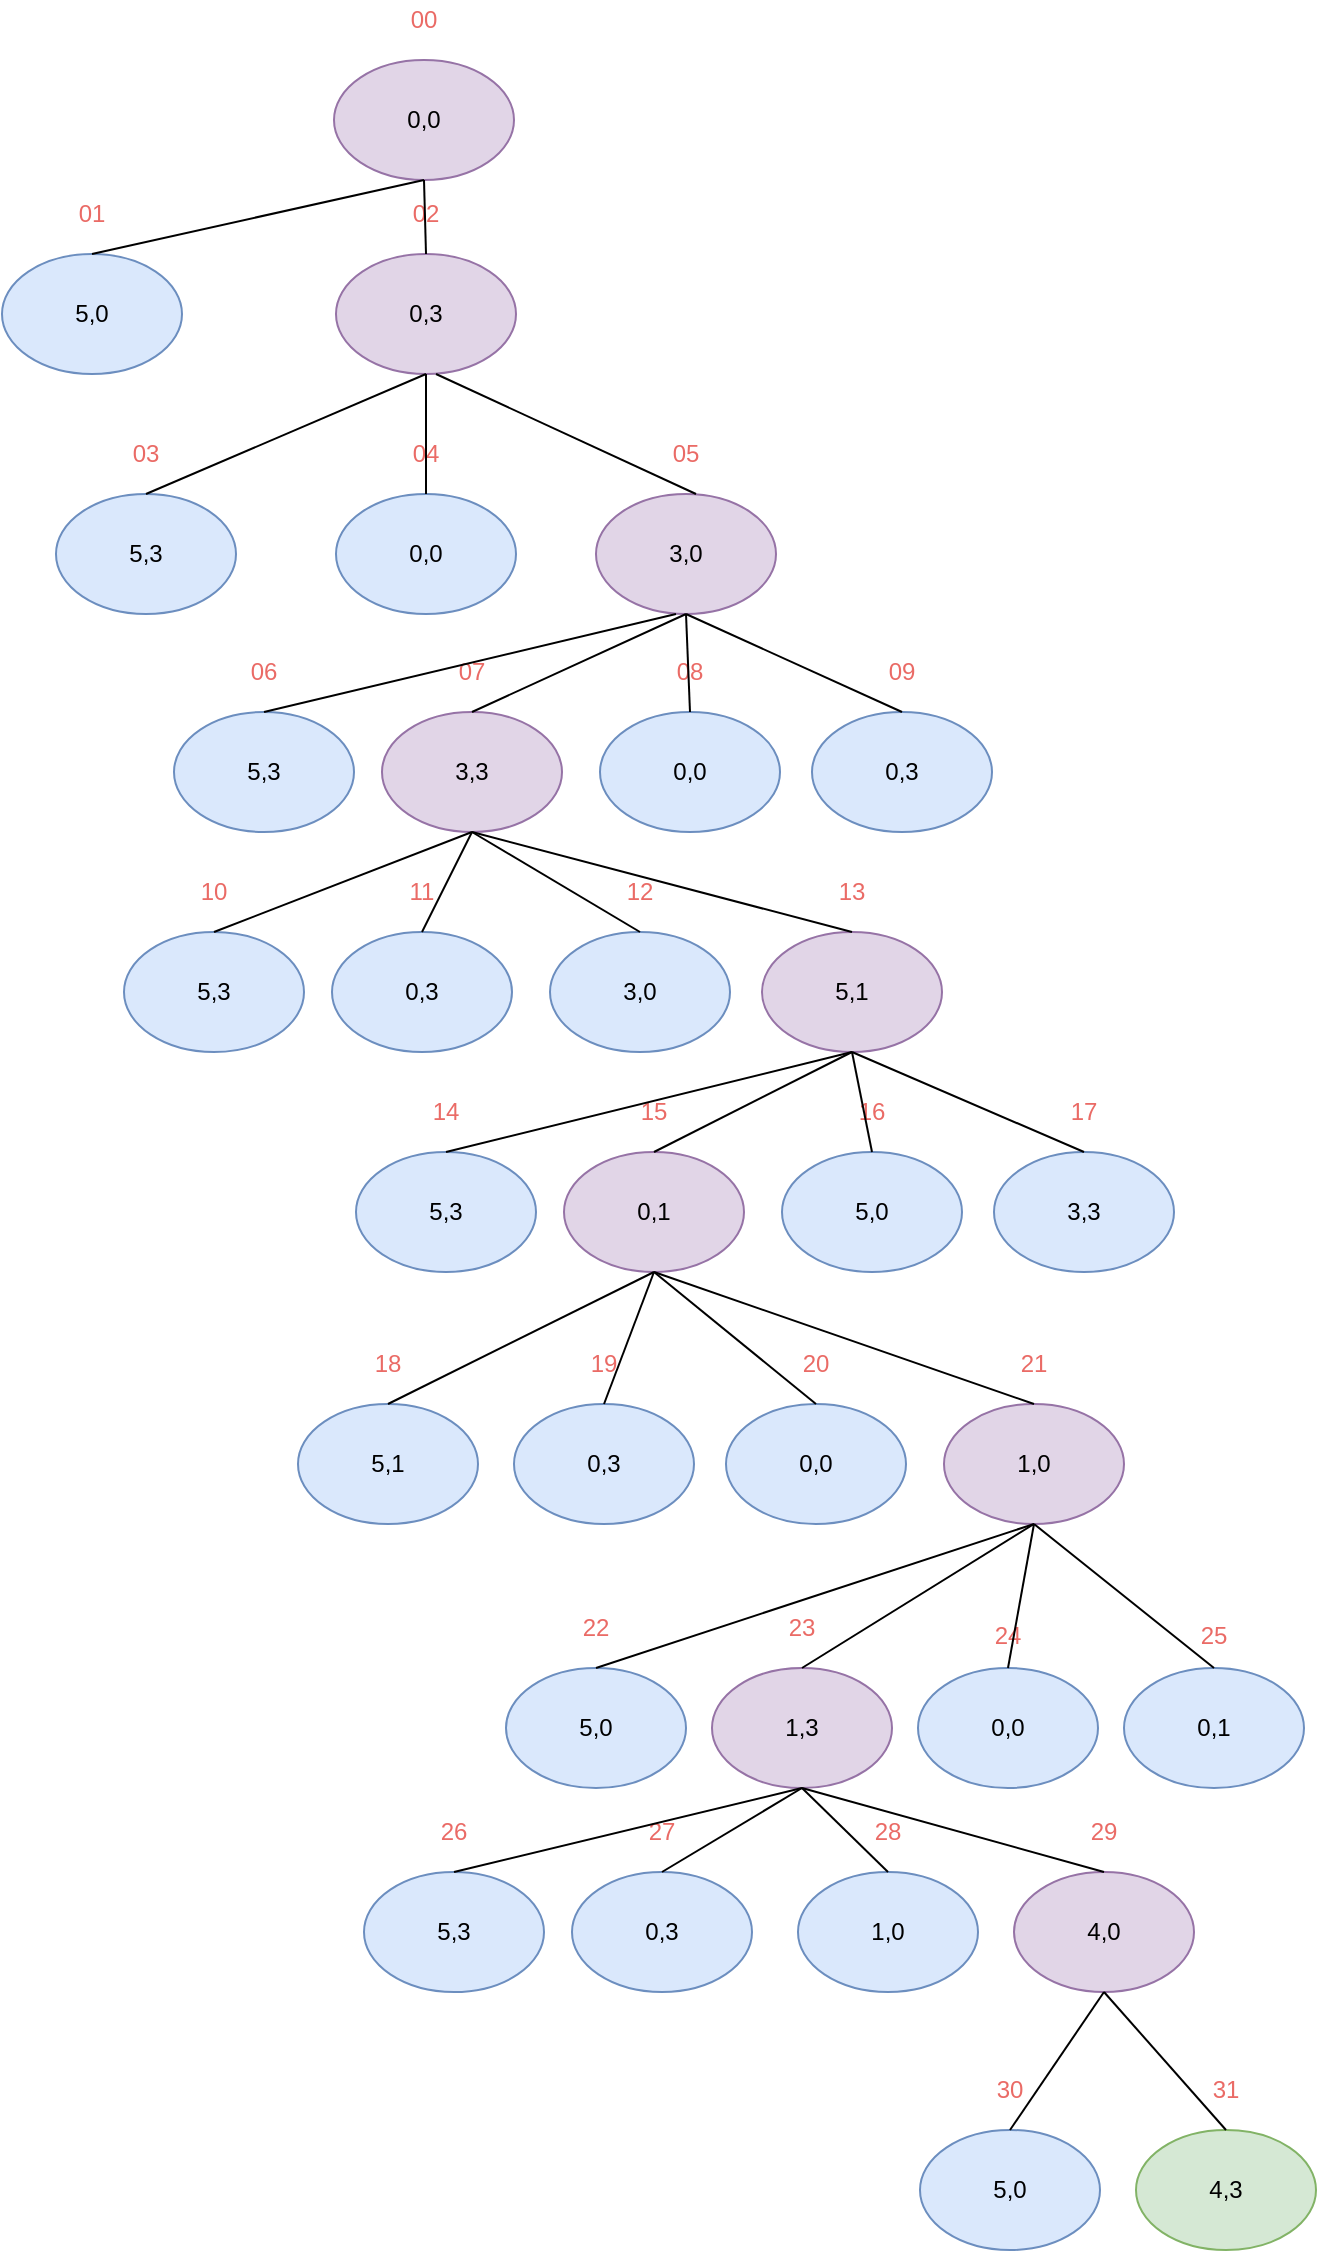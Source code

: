 <mxfile version="14.4.3" type="device"><diagram id="T0YIbvhM6FILSOLvd47s" name="Página-1"><mxGraphModel dx="1723" dy="1181" grid="0" gridSize="10" guides="1" tooltips="1" connect="1" arrows="1" fold="1" page="1" pageScale="1" pageWidth="827" pageHeight="1169" math="0" shadow="0"><root><mxCell id="0"/><mxCell id="1" parent="0"/><mxCell id="ihrjqLvqzVPTkEHk2HlW-1" value="" style="ellipse;whiteSpace=wrap;html=1;fillColor=#e1d5e7;strokeColor=#9673a6;" parent="1" vertex="1"><mxGeometry x="185" y="45" width="90" height="60" as="geometry"/></mxCell><mxCell id="ihrjqLvqzVPTkEHk2HlW-2" value="0,0" style="text;html=1;strokeColor=none;fillColor=none;align=center;verticalAlign=middle;whiteSpace=wrap;rounded=0;" parent="1" vertex="1"><mxGeometry x="210" y="65" width="40" height="20" as="geometry"/></mxCell><mxCell id="ihrjqLvqzVPTkEHk2HlW-5" value="" style="ellipse;whiteSpace=wrap;html=1;fillColor=#e1d5e7;strokeColor=#9673a6;" parent="1" vertex="1"><mxGeometry x="186" y="142" width="90" height="60" as="geometry"/></mxCell><mxCell id="ihrjqLvqzVPTkEHk2HlW-6" value="0,3" style="text;html=1;strokeColor=none;fillColor=none;align=center;verticalAlign=middle;whiteSpace=wrap;rounded=0;" parent="1" vertex="1"><mxGeometry x="211" y="162" width="40" height="20" as="geometry"/></mxCell><mxCell id="ihrjqLvqzVPTkEHk2HlW-8" value="02" style="text;html=1;strokeColor=none;fillColor=none;align=center;verticalAlign=middle;whiteSpace=wrap;rounded=0;fontColor=#EA6B66;" parent="1" vertex="1"><mxGeometry x="211" y="112" width="40" height="20" as="geometry"/></mxCell><mxCell id="ihrjqLvqzVPTkEHk2HlW-9" value="00" style="text;html=1;strokeColor=none;fillColor=none;align=center;verticalAlign=middle;whiteSpace=wrap;rounded=0;fontColor=#EA6B66;" parent="1" vertex="1"><mxGeometry x="210" y="15" width="40" height="20" as="geometry"/></mxCell><mxCell id="ihrjqLvqzVPTkEHk2HlW-12" value="" style="ellipse;whiteSpace=wrap;html=1;fillColor=#dae8fc;strokeColor=#6c8ebf;" parent="1" vertex="1"><mxGeometry x="46" y="262" width="90" height="60" as="geometry"/></mxCell><mxCell id="ihrjqLvqzVPTkEHk2HlW-13" value="5,3" style="text;html=1;strokeColor=none;fillColor=none;align=center;verticalAlign=middle;whiteSpace=wrap;rounded=0;" parent="1" vertex="1"><mxGeometry x="71" y="282" width="40" height="20" as="geometry"/></mxCell><mxCell id="ihrjqLvqzVPTkEHk2HlW-14" value="03" style="text;html=1;strokeColor=none;fillColor=none;align=center;verticalAlign=middle;whiteSpace=wrap;rounded=0;fontColor=#EA6B66;" parent="1" vertex="1"><mxGeometry x="71" y="232" width="40" height="20" as="geometry"/></mxCell><mxCell id="ihrjqLvqzVPTkEHk2HlW-15" value="" style="ellipse;whiteSpace=wrap;html=1;fillColor=#dae8fc;strokeColor=#6c8ebf;" parent="1" vertex="1"><mxGeometry x="186" y="262" width="90" height="60" as="geometry"/></mxCell><mxCell id="ihrjqLvqzVPTkEHk2HlW-16" value="0,0" style="text;html=1;strokeColor=none;fillColor=none;align=center;verticalAlign=middle;whiteSpace=wrap;rounded=0;" parent="1" vertex="1"><mxGeometry x="211" y="282" width="40" height="20" as="geometry"/></mxCell><mxCell id="ihrjqLvqzVPTkEHk2HlW-17" value="04" style="text;html=1;strokeColor=none;fillColor=none;align=center;verticalAlign=middle;whiteSpace=wrap;rounded=0;fontColor=#EA6B66;" parent="1" vertex="1"><mxGeometry x="211" y="232" width="40" height="20" as="geometry"/></mxCell><mxCell id="ihrjqLvqzVPTkEHk2HlW-18" value="" style="ellipse;whiteSpace=wrap;html=1;fillColor=#e1d5e7;strokeColor=#9673a6;" parent="1" vertex="1"><mxGeometry x="316" y="262" width="90" height="60" as="geometry"/></mxCell><mxCell id="ihrjqLvqzVPTkEHk2HlW-19" value="3,0" style="text;html=1;strokeColor=none;fillColor=none;align=center;verticalAlign=middle;whiteSpace=wrap;rounded=0;" parent="1" vertex="1"><mxGeometry x="341" y="282" width="40" height="20" as="geometry"/></mxCell><mxCell id="ihrjqLvqzVPTkEHk2HlW-20" value="05" style="text;html=1;strokeColor=none;fillColor=none;align=center;verticalAlign=middle;whiteSpace=wrap;rounded=0;fontColor=#EA6B66;" parent="1" vertex="1"><mxGeometry x="341" y="232" width="40" height="20" as="geometry"/></mxCell><mxCell id="ihrjqLvqzVPTkEHk2HlW-31" value="" style="endArrow=none;html=1;fontColor=#EA6B66;exitX=0.5;exitY=0;exitDx=0;exitDy=0;entryX=0.5;entryY=1;entryDx=0;entryDy=0;" parent="1" source="ihrjqLvqzVPTkEHk2HlW-5" edge="1" target="ihrjqLvqzVPTkEHk2HlW-1"><mxGeometry width="50" height="50" relative="1" as="geometry"><mxPoint x="-149" y="228" as="sourcePoint"/><mxPoint x="-99" y="178" as="targetPoint"/></mxGeometry></mxCell><mxCell id="ihrjqLvqzVPTkEHk2HlW-37" value="" style="endArrow=none;html=1;fontColor=#EA6B66;exitX=0.5;exitY=0;exitDx=0;exitDy=0;entryX=0.5;entryY=1;entryDx=0;entryDy=0;" parent="1" edge="1"><mxGeometry width="50" height="50" relative="1" as="geometry"><mxPoint x="366" y="262" as="sourcePoint"/><mxPoint x="236" y="202" as="targetPoint"/></mxGeometry></mxCell><mxCell id="ihrjqLvqzVPTkEHk2HlW-39" value="" style="endArrow=none;html=1;fontColor=#EA6B66;exitX=0.5;exitY=0;exitDx=0;exitDy=0;entryX=0.5;entryY=1;entryDx=0;entryDy=0;" parent="1" source="ihrjqLvqzVPTkEHk2HlW-15" target="ihrjqLvqzVPTkEHk2HlW-5" edge="1"><mxGeometry width="50" height="50" relative="1" as="geometry"><mxPoint x="376" y="272" as="sourcePoint"/><mxPoint x="246" y="212" as="targetPoint"/></mxGeometry></mxCell><mxCell id="ihrjqLvqzVPTkEHk2HlW-40" value="" style="endArrow=none;html=1;fontColor=#EA6B66;exitX=0.5;exitY=0;exitDx=0;exitDy=0;entryX=0.5;entryY=1;entryDx=0;entryDy=0;" parent="1" source="ihrjqLvqzVPTkEHk2HlW-12" target="ihrjqLvqzVPTkEHk2HlW-5" edge="1"><mxGeometry width="50" height="50" relative="1" as="geometry"><mxPoint x="241" y="272" as="sourcePoint"/><mxPoint x="241" y="212" as="targetPoint"/></mxGeometry></mxCell><mxCell id="ihrjqLvqzVPTkEHk2HlW-41" value="" style="ellipse;whiteSpace=wrap;html=1;fillColor=#e1d5e7;strokeColor=#9673a6;" parent="1" vertex="1"><mxGeometry x="209" y="371" width="90" height="60" as="geometry"/></mxCell><mxCell id="ihrjqLvqzVPTkEHk2HlW-42" value="3,3" style="text;html=1;strokeColor=none;fillColor=none;align=center;verticalAlign=middle;whiteSpace=wrap;rounded=0;" parent="1" vertex="1"><mxGeometry x="234" y="391" width="40" height="20" as="geometry"/></mxCell><mxCell id="ihrjqLvqzVPTkEHk2HlW-43" value="07" style="text;html=1;strokeColor=none;fillColor=none;align=center;verticalAlign=middle;whiteSpace=wrap;rounded=0;fontColor=#EA6B66;" parent="1" vertex="1"><mxGeometry x="234" y="341" width="40" height="20" as="geometry"/></mxCell><mxCell id="ihrjqLvqzVPTkEHk2HlW-44" value="" style="ellipse;whiteSpace=wrap;html=1;fillColor=#dae8fc;strokeColor=#6c8ebf;" parent="1" vertex="1"><mxGeometry x="318" y="371" width="90" height="60" as="geometry"/></mxCell><mxCell id="ihrjqLvqzVPTkEHk2HlW-45" value="0,0" style="text;html=1;strokeColor=none;fillColor=none;align=center;verticalAlign=middle;whiteSpace=wrap;rounded=0;" parent="1" vertex="1"><mxGeometry x="343" y="391" width="40" height="20" as="geometry"/></mxCell><mxCell id="ihrjqLvqzVPTkEHk2HlW-46" value="08" style="text;html=1;strokeColor=none;fillColor=none;align=center;verticalAlign=middle;whiteSpace=wrap;rounded=0;fontColor=#EA6B66;" parent="1" vertex="1"><mxGeometry x="343" y="341" width="40" height="20" as="geometry"/></mxCell><mxCell id="ihrjqLvqzVPTkEHk2HlW-47" value="" style="ellipse;whiteSpace=wrap;html=1;fillColor=#dae8fc;strokeColor=#6c8ebf;" parent="1" vertex="1"><mxGeometry x="424" y="371" width="90" height="60" as="geometry"/></mxCell><mxCell id="ihrjqLvqzVPTkEHk2HlW-48" value="0,3" style="text;html=1;strokeColor=none;fillColor=none;align=center;verticalAlign=middle;whiteSpace=wrap;rounded=0;" parent="1" vertex="1"><mxGeometry x="449" y="391" width="40" height="20" as="geometry"/></mxCell><mxCell id="ihrjqLvqzVPTkEHk2HlW-49" value="09" style="text;html=1;strokeColor=none;fillColor=none;align=center;verticalAlign=middle;whiteSpace=wrap;rounded=0;fontColor=#EA6B66;" parent="1" vertex="1"><mxGeometry x="449" y="341" width="40" height="20" as="geometry"/></mxCell><mxCell id="ihrjqLvqzVPTkEHk2HlW-50" value="" style="ellipse;whiteSpace=wrap;html=1;fillColor=#dae8fc;strokeColor=#6c8ebf;" parent="1" vertex="1"><mxGeometry x="105" y="371" width="90" height="60" as="geometry"/></mxCell><mxCell id="ihrjqLvqzVPTkEHk2HlW-51" value="5,3" style="text;html=1;strokeColor=none;fillColor=none;align=center;verticalAlign=middle;whiteSpace=wrap;rounded=0;" parent="1" vertex="1"><mxGeometry x="130" y="391" width="40" height="20" as="geometry"/></mxCell><mxCell id="ihrjqLvqzVPTkEHk2HlW-52" value="06" style="text;html=1;strokeColor=none;fillColor=none;align=center;verticalAlign=middle;whiteSpace=wrap;rounded=0;fontColor=#EA6B66;" parent="1" vertex="1"><mxGeometry x="130" y="341" width="40" height="20" as="geometry"/></mxCell><mxCell id="ihrjqLvqzVPTkEHk2HlW-79" value="" style="endArrow=none;html=1;fontColor=#EA6B66;entryX=0.5;entryY=1;entryDx=0;entryDy=0;exitX=0.5;exitY=0;exitDx=0;exitDy=0;" parent="1" source="ihrjqLvqzVPTkEHk2HlW-47" target="ihrjqLvqzVPTkEHk2HlW-18" edge="1"><mxGeometry width="50" height="50" relative="1" as="geometry"><mxPoint x="290" y="372" as="sourcePoint"/><mxPoint x="340" y="322" as="targetPoint"/></mxGeometry></mxCell><mxCell id="ihrjqLvqzVPTkEHk2HlW-80" value="" style="endArrow=none;html=1;fontColor=#EA6B66;entryX=0.5;entryY=1;entryDx=0;entryDy=0;exitX=0.5;exitY=0;exitDx=0;exitDy=0;" parent="1" source="ihrjqLvqzVPTkEHk2HlW-44" target="ihrjqLvqzVPTkEHk2HlW-18" edge="1"><mxGeometry width="50" height="50" relative="1" as="geometry"><mxPoint x="436" y="412" as="sourcePoint"/><mxPoint x="371" y="332" as="targetPoint"/></mxGeometry></mxCell><mxCell id="ihrjqLvqzVPTkEHk2HlW-81" value="" style="endArrow=none;html=1;fontColor=#EA6B66;entryX=0.5;entryY=1;entryDx=0;entryDy=0;exitX=0.5;exitY=0;exitDx=0;exitDy=0;" parent="1" source="ihrjqLvqzVPTkEHk2HlW-41" target="ihrjqLvqzVPTkEHk2HlW-18" edge="1"><mxGeometry width="50" height="50" relative="1" as="geometry"><mxPoint x="330" y="412" as="sourcePoint"/><mxPoint x="371" y="332" as="targetPoint"/></mxGeometry></mxCell><mxCell id="ihrjqLvqzVPTkEHk2HlW-83" value="" style="endArrow=none;html=1;fontColor=#EA6B66;exitX=0.5;exitY=0;exitDx=0;exitDy=0;" parent="1" source="ihrjqLvqzVPTkEHk2HlW-50" edge="1"><mxGeometry width="50" height="50" relative="1" as="geometry"><mxPoint x="221" y="412" as="sourcePoint"/><mxPoint x="356" y="322" as="targetPoint"/></mxGeometry></mxCell><mxCell id="ihrjqLvqzVPTkEHk2HlW-107" value="" style="ellipse;whiteSpace=wrap;html=1;fillColor=#dae8fc;strokeColor=#6c8ebf;" parent="1" vertex="1"><mxGeometry x="184" y="481" width="90" height="60" as="geometry"/></mxCell><mxCell id="ihrjqLvqzVPTkEHk2HlW-108" value="0,3" style="text;html=1;strokeColor=none;fillColor=none;align=center;verticalAlign=middle;whiteSpace=wrap;rounded=0;" parent="1" vertex="1"><mxGeometry x="209" y="501" width="40" height="20" as="geometry"/></mxCell><mxCell id="ihrjqLvqzVPTkEHk2HlW-109" value="11" style="text;html=1;strokeColor=none;fillColor=none;align=center;verticalAlign=middle;whiteSpace=wrap;rounded=0;fontColor=#EA6B66;" parent="1" vertex="1"><mxGeometry x="209" y="451" width="40" height="20" as="geometry"/></mxCell><mxCell id="ihrjqLvqzVPTkEHk2HlW-110" value="" style="ellipse;whiteSpace=wrap;html=1;fillColor=#dae8fc;strokeColor=#6c8ebf;" parent="1" vertex="1"><mxGeometry x="293" y="481" width="90" height="60" as="geometry"/></mxCell><mxCell id="ihrjqLvqzVPTkEHk2HlW-111" value="3,0" style="text;html=1;strokeColor=none;fillColor=none;align=center;verticalAlign=middle;whiteSpace=wrap;rounded=0;" parent="1" vertex="1"><mxGeometry x="318" y="501" width="40" height="20" as="geometry"/></mxCell><mxCell id="ihrjqLvqzVPTkEHk2HlW-112" value="12" style="text;html=1;strokeColor=none;fillColor=none;align=center;verticalAlign=middle;whiteSpace=wrap;rounded=0;fontColor=#EA6B66;" parent="1" vertex="1"><mxGeometry x="318" y="451" width="40" height="20" as="geometry"/></mxCell><mxCell id="ihrjqLvqzVPTkEHk2HlW-113" value="" style="ellipse;whiteSpace=wrap;html=1;fillColor=#e1d5e7;strokeColor=#9673a6;" parent="1" vertex="1"><mxGeometry x="399" y="481" width="90" height="60" as="geometry"/></mxCell><mxCell id="ihrjqLvqzVPTkEHk2HlW-114" value="5,1" style="text;html=1;strokeColor=none;fillColor=none;align=center;verticalAlign=middle;whiteSpace=wrap;rounded=0;" parent="1" vertex="1"><mxGeometry x="424" y="501" width="40" height="20" as="geometry"/></mxCell><mxCell id="ihrjqLvqzVPTkEHk2HlW-115" value="13" style="text;html=1;strokeColor=none;fillColor=none;align=center;verticalAlign=middle;whiteSpace=wrap;rounded=0;fontColor=#EA6B66;" parent="1" vertex="1"><mxGeometry x="424" y="451" width="40" height="20" as="geometry"/></mxCell><mxCell id="ihrjqLvqzVPTkEHk2HlW-116" value="" style="ellipse;whiteSpace=wrap;html=1;fillColor=#dae8fc;strokeColor=#6c8ebf;" parent="1" vertex="1"><mxGeometry x="80" y="481" width="90" height="60" as="geometry"/></mxCell><mxCell id="ihrjqLvqzVPTkEHk2HlW-117" value="5,3" style="text;html=1;strokeColor=none;fillColor=none;align=center;verticalAlign=middle;whiteSpace=wrap;rounded=0;" parent="1" vertex="1"><mxGeometry x="105" y="501" width="40" height="20" as="geometry"/></mxCell><mxCell id="ihrjqLvqzVPTkEHk2HlW-118" value="10" style="text;html=1;strokeColor=none;fillColor=none;align=center;verticalAlign=middle;whiteSpace=wrap;rounded=0;fontColor=#EA6B66;" parent="1" vertex="1"><mxGeometry x="105" y="451" width="40" height="20" as="geometry"/></mxCell><mxCell id="ihrjqLvqzVPTkEHk2HlW-131" value="" style="ellipse;whiteSpace=wrap;html=1;fillColor=#e1d5e7;strokeColor=#9673a6;" parent="1" vertex="1"><mxGeometry x="300" y="591" width="90" height="60" as="geometry"/></mxCell><mxCell id="ihrjqLvqzVPTkEHk2HlW-132" value="0,1" style="text;html=1;strokeColor=none;fillColor=none;align=center;verticalAlign=middle;whiteSpace=wrap;rounded=0;" parent="1" vertex="1"><mxGeometry x="325" y="611" width="40" height="20" as="geometry"/></mxCell><mxCell id="ihrjqLvqzVPTkEHk2HlW-133" value="15" style="text;html=1;strokeColor=none;fillColor=none;align=center;verticalAlign=middle;whiteSpace=wrap;rounded=0;fontColor=#EA6B66;" parent="1" vertex="1"><mxGeometry x="325" y="561" width="40" height="20" as="geometry"/></mxCell><mxCell id="ihrjqLvqzVPTkEHk2HlW-134" value="" style="ellipse;whiteSpace=wrap;html=1;fillColor=#dae8fc;strokeColor=#6c8ebf;" parent="1" vertex="1"><mxGeometry x="409" y="591" width="90" height="60" as="geometry"/></mxCell><mxCell id="ihrjqLvqzVPTkEHk2HlW-135" value="5,0" style="text;html=1;strokeColor=none;fillColor=none;align=center;verticalAlign=middle;whiteSpace=wrap;rounded=0;" parent="1" vertex="1"><mxGeometry x="434" y="611" width="40" height="20" as="geometry"/></mxCell><mxCell id="ihrjqLvqzVPTkEHk2HlW-136" value="16" style="text;html=1;strokeColor=none;fillColor=none;align=center;verticalAlign=middle;whiteSpace=wrap;rounded=0;fontColor=#EA6B66;" parent="1" vertex="1"><mxGeometry x="434" y="561" width="40" height="20" as="geometry"/></mxCell><mxCell id="ihrjqLvqzVPTkEHk2HlW-137" value="" style="ellipse;whiteSpace=wrap;html=1;fillColor=#dae8fc;strokeColor=#6c8ebf;" parent="1" vertex="1"><mxGeometry x="515" y="591" width="90" height="60" as="geometry"/></mxCell><mxCell id="ihrjqLvqzVPTkEHk2HlW-138" value="3,3" style="text;html=1;strokeColor=none;fillColor=none;align=center;verticalAlign=middle;whiteSpace=wrap;rounded=0;" parent="1" vertex="1"><mxGeometry x="540" y="611" width="40" height="20" as="geometry"/></mxCell><mxCell id="ihrjqLvqzVPTkEHk2HlW-139" value="17" style="text;html=1;strokeColor=none;fillColor=none;align=center;verticalAlign=middle;whiteSpace=wrap;rounded=0;fontColor=#EA6B66;" parent="1" vertex="1"><mxGeometry x="540" y="561" width="40" height="20" as="geometry"/></mxCell><mxCell id="ihrjqLvqzVPTkEHk2HlW-140" value="" style="ellipse;whiteSpace=wrap;html=1;fillColor=#dae8fc;strokeColor=#6c8ebf;" parent="1" vertex="1"><mxGeometry x="196" y="591" width="90" height="60" as="geometry"/></mxCell><mxCell id="ihrjqLvqzVPTkEHk2HlW-141" value="5,3" style="text;html=1;strokeColor=none;fillColor=none;align=center;verticalAlign=middle;whiteSpace=wrap;rounded=0;" parent="1" vertex="1"><mxGeometry x="221" y="611" width="40" height="20" as="geometry"/></mxCell><mxCell id="ihrjqLvqzVPTkEHk2HlW-142" value="14" style="text;html=1;strokeColor=none;fillColor=none;align=center;verticalAlign=middle;whiteSpace=wrap;rounded=0;fontColor=#EA6B66;" parent="1" vertex="1"><mxGeometry x="221" y="561" width="40" height="20" as="geometry"/></mxCell><mxCell id="ihrjqLvqzVPTkEHk2HlW-168" value="" style="endArrow=none;html=1;fontColor=#EA6B66;entryX=0.5;entryY=1;entryDx=0;entryDy=0;exitX=0.5;exitY=0;exitDx=0;exitDy=0;" parent="1" source="ihrjqLvqzVPTkEHk2HlW-116" target="ihrjqLvqzVPTkEHk2HlW-41" edge="1"><mxGeometry width="50" height="50" relative="1" as="geometry"><mxPoint x="64" y="481" as="sourcePoint"/><mxPoint x="114" y="431" as="targetPoint"/></mxGeometry></mxCell><mxCell id="ihrjqLvqzVPTkEHk2HlW-169" value="" style="endArrow=none;html=1;fontColor=#EA6B66;entryX=0.5;entryY=1;entryDx=0;entryDy=0;exitX=0.5;exitY=0;exitDx=0;exitDy=0;" parent="1" source="ihrjqLvqzVPTkEHk2HlW-107" target="ihrjqLvqzVPTkEHk2HlW-41" edge="1"><mxGeometry width="50" height="50" relative="1" as="geometry"><mxPoint x="135" y="491" as="sourcePoint"/><mxPoint x="264" y="441" as="targetPoint"/></mxGeometry></mxCell><mxCell id="ihrjqLvqzVPTkEHk2HlW-170" value="" style="endArrow=none;html=1;fontColor=#EA6B66;entryX=0.5;entryY=1;entryDx=0;entryDy=0;exitX=0.5;exitY=0;exitDx=0;exitDy=0;" parent="1" source="ihrjqLvqzVPTkEHk2HlW-110" target="ihrjqLvqzVPTkEHk2HlW-41" edge="1"><mxGeometry width="50" height="50" relative="1" as="geometry"><mxPoint x="239" y="491" as="sourcePoint"/><mxPoint x="264" y="441" as="targetPoint"/></mxGeometry></mxCell><mxCell id="ihrjqLvqzVPTkEHk2HlW-171" value="" style="endArrow=none;html=1;fontColor=#EA6B66;entryX=0.5;entryY=1;entryDx=0;entryDy=0;exitX=0.5;exitY=0;exitDx=0;exitDy=0;" parent="1" source="ihrjqLvqzVPTkEHk2HlW-113" target="ihrjqLvqzVPTkEHk2HlW-41" edge="1"><mxGeometry width="50" height="50" relative="1" as="geometry"><mxPoint x="348" y="491" as="sourcePoint"/><mxPoint x="264" y="441" as="targetPoint"/></mxGeometry></mxCell><mxCell id="ihrjqLvqzVPTkEHk2HlW-172" value="" style="endArrow=none;html=1;fontColor=#EA6B66;entryX=0.5;entryY=1;entryDx=0;entryDy=0;exitX=0.5;exitY=0;exitDx=0;exitDy=0;" parent="1" source="ihrjqLvqzVPTkEHk2HlW-137" target="ihrjqLvqzVPTkEHk2HlW-113" edge="1"><mxGeometry width="50" height="50" relative="1" as="geometry"><mxPoint x="379" y="611" as="sourcePoint"/><mxPoint x="429" y="561" as="targetPoint"/></mxGeometry></mxCell><mxCell id="ihrjqLvqzVPTkEHk2HlW-173" value="" style="endArrow=none;html=1;fontColor=#EA6B66;entryX=0.5;entryY=1;entryDx=0;entryDy=0;exitX=0.5;exitY=0;exitDx=0;exitDy=0;" parent="1" source="ihrjqLvqzVPTkEHk2HlW-134" target="ihrjqLvqzVPTkEHk2HlW-113" edge="1"><mxGeometry width="50" height="50" relative="1" as="geometry"><mxPoint x="479" y="601" as="sourcePoint"/><mxPoint x="454" y="551" as="targetPoint"/></mxGeometry></mxCell><mxCell id="ihrjqLvqzVPTkEHk2HlW-174" value="" style="endArrow=none;html=1;fontColor=#EA6B66;entryX=0.5;entryY=1;entryDx=0;entryDy=0;exitX=0.5;exitY=0;exitDx=0;exitDy=0;" parent="1" source="ihrjqLvqzVPTkEHk2HlW-131" target="ihrjqLvqzVPTkEHk2HlW-113" edge="1"><mxGeometry width="50" height="50" relative="1" as="geometry"><mxPoint x="373" y="601" as="sourcePoint"/><mxPoint x="454" y="551" as="targetPoint"/></mxGeometry></mxCell><mxCell id="ihrjqLvqzVPTkEHk2HlW-175" value="" style="endArrow=none;html=1;fontColor=#EA6B66;entryX=0.5;entryY=1;entryDx=0;entryDy=0;exitX=0.5;exitY=0;exitDx=0;exitDy=0;" parent="1" source="ihrjqLvqzVPTkEHk2HlW-140" target="ihrjqLvqzVPTkEHk2HlW-113" edge="1"><mxGeometry width="50" height="50" relative="1" as="geometry"><mxPoint x="264" y="601" as="sourcePoint"/><mxPoint x="454" y="551" as="targetPoint"/></mxGeometry></mxCell><mxCell id="O57N_is2F468zPaczS2g-77" value="" style="ellipse;whiteSpace=wrap;html=1;fillColor=#dae8fc;strokeColor=#6c8ebf;" vertex="1" parent="1"><mxGeometry x="19" y="142" width="90" height="60" as="geometry"/></mxCell><mxCell id="O57N_is2F468zPaczS2g-78" value="5,0" style="text;html=1;strokeColor=none;fillColor=none;align=center;verticalAlign=middle;whiteSpace=wrap;rounded=0;" vertex="1" parent="1"><mxGeometry x="44" y="162" width="40" height="20" as="geometry"/></mxCell><mxCell id="O57N_is2F468zPaczS2g-79" value="01" style="text;html=1;strokeColor=none;fillColor=none;align=center;verticalAlign=middle;whiteSpace=wrap;rounded=0;fontColor=#EA6B66;" vertex="1" parent="1"><mxGeometry x="44" y="112" width="40" height="20" as="geometry"/></mxCell><mxCell id="O57N_is2F468zPaczS2g-81" value="" style="ellipse;whiteSpace=wrap;html=1;fillColor=#dae8fc;strokeColor=#6c8ebf;" vertex="1" parent="1"><mxGeometry x="167" y="717" width="90" height="60" as="geometry"/></mxCell><mxCell id="O57N_is2F468zPaczS2g-82" value="5,1" style="text;html=1;strokeColor=none;fillColor=none;align=center;verticalAlign=middle;whiteSpace=wrap;rounded=0;" vertex="1" parent="1"><mxGeometry x="192" y="737" width="40" height="20" as="geometry"/></mxCell><mxCell id="O57N_is2F468zPaczS2g-83" value="18" style="text;html=1;strokeColor=none;fillColor=none;align=center;verticalAlign=middle;whiteSpace=wrap;rounded=0;fontColor=#EA6B66;" vertex="1" parent="1"><mxGeometry x="192" y="687" width="40" height="20" as="geometry"/></mxCell><mxCell id="O57N_is2F468zPaczS2g-84" value="" style="ellipse;whiteSpace=wrap;html=1;fillColor=#dae8fc;strokeColor=#6c8ebf;" vertex="1" parent="1"><mxGeometry x="275" y="717" width="90" height="60" as="geometry"/></mxCell><mxCell id="O57N_is2F468zPaczS2g-85" value="0,3" style="text;html=1;strokeColor=none;fillColor=none;align=center;verticalAlign=middle;whiteSpace=wrap;rounded=0;" vertex="1" parent="1"><mxGeometry x="300" y="737" width="40" height="20" as="geometry"/></mxCell><mxCell id="O57N_is2F468zPaczS2g-86" value="19" style="text;html=1;strokeColor=none;fillColor=none;align=center;verticalAlign=middle;whiteSpace=wrap;rounded=0;fontColor=#EA6B66;" vertex="1" parent="1"><mxGeometry x="300" y="687" width="40" height="20" as="geometry"/></mxCell><mxCell id="O57N_is2F468zPaczS2g-87" value="" style="ellipse;whiteSpace=wrap;html=1;fillColor=#dae8fc;strokeColor=#6c8ebf;" vertex="1" parent="1"><mxGeometry x="381" y="717" width="90" height="60" as="geometry"/></mxCell><mxCell id="O57N_is2F468zPaczS2g-88" value="0,0" style="text;html=1;strokeColor=none;fillColor=none;align=center;verticalAlign=middle;whiteSpace=wrap;rounded=0;" vertex="1" parent="1"><mxGeometry x="406" y="737" width="40" height="20" as="geometry"/></mxCell><mxCell id="O57N_is2F468zPaczS2g-89" value="20" style="text;html=1;strokeColor=none;fillColor=none;align=center;verticalAlign=middle;whiteSpace=wrap;rounded=0;fontColor=#EA6B66;" vertex="1" parent="1"><mxGeometry x="406" y="687" width="40" height="20" as="geometry"/></mxCell><mxCell id="O57N_is2F468zPaczS2g-90" value="" style="ellipse;whiteSpace=wrap;html=1;fillColor=#e1d5e7;strokeColor=#9673a6;" vertex="1" parent="1"><mxGeometry x="490" y="717" width="90" height="60" as="geometry"/></mxCell><mxCell id="O57N_is2F468zPaczS2g-91" value="1,0" style="text;html=1;strokeColor=none;fillColor=none;align=center;verticalAlign=middle;whiteSpace=wrap;rounded=0;" vertex="1" parent="1"><mxGeometry x="515" y="737" width="40" height="20" as="geometry"/></mxCell><mxCell id="O57N_is2F468zPaczS2g-92" value="21" style="text;html=1;strokeColor=none;fillColor=none;align=center;verticalAlign=middle;whiteSpace=wrap;rounded=0;fontColor=#EA6B66;" vertex="1" parent="1"><mxGeometry x="515" y="687" width="40" height="20" as="geometry"/></mxCell><mxCell id="O57N_is2F468zPaczS2g-93" value="" style="ellipse;whiteSpace=wrap;html=1;fillColor=#dae8fc;strokeColor=#6c8ebf;" vertex="1" parent="1"><mxGeometry x="271" y="849" width="90" height="60" as="geometry"/></mxCell><mxCell id="O57N_is2F468zPaczS2g-94" value="5,0" style="text;html=1;strokeColor=none;fillColor=none;align=center;verticalAlign=middle;whiteSpace=wrap;rounded=0;" vertex="1" parent="1"><mxGeometry x="296" y="869" width="40" height="20" as="geometry"/></mxCell><mxCell id="O57N_is2F468zPaczS2g-95" value="22" style="text;html=1;strokeColor=none;fillColor=none;align=center;verticalAlign=middle;whiteSpace=wrap;rounded=0;fontColor=#EA6B66;" vertex="1" parent="1"><mxGeometry x="296" y="819" width="40" height="20" as="geometry"/></mxCell><mxCell id="O57N_is2F468zPaczS2g-96" value="" style="ellipse;whiteSpace=wrap;html=1;fillColor=#e1d5e7;strokeColor=#9673a6;" vertex="1" parent="1"><mxGeometry x="374" y="849" width="90" height="60" as="geometry"/></mxCell><mxCell id="O57N_is2F468zPaczS2g-97" value="1,3" style="text;html=1;strokeColor=none;fillColor=none;align=center;verticalAlign=middle;whiteSpace=wrap;rounded=0;" vertex="1" parent="1"><mxGeometry x="399" y="869" width="40" height="20" as="geometry"/></mxCell><mxCell id="O57N_is2F468zPaczS2g-98" value="23" style="text;html=1;strokeColor=none;fillColor=none;align=center;verticalAlign=middle;whiteSpace=wrap;rounded=0;fontColor=#EA6B66;" vertex="1" parent="1"><mxGeometry x="399" y="819" width="40" height="20" as="geometry"/></mxCell><mxCell id="O57N_is2F468zPaczS2g-99" value="" style="ellipse;whiteSpace=wrap;html=1;fillColor=#dae8fc;strokeColor=#6c8ebf;" vertex="1" parent="1"><mxGeometry x="477" y="849" width="90" height="60" as="geometry"/></mxCell><mxCell id="O57N_is2F468zPaczS2g-100" value="0,0" style="text;html=1;strokeColor=none;fillColor=none;align=center;verticalAlign=middle;whiteSpace=wrap;rounded=0;" vertex="1" parent="1"><mxGeometry x="502" y="869" width="40" height="20" as="geometry"/></mxCell><mxCell id="O57N_is2F468zPaczS2g-101" value="24" style="text;html=1;strokeColor=none;fillColor=none;align=center;verticalAlign=middle;whiteSpace=wrap;rounded=0;fontColor=#EA6B66;" vertex="1" parent="1"><mxGeometry x="502" y="823" width="40" height="20" as="geometry"/></mxCell><mxCell id="O57N_is2F468zPaczS2g-103" value="" style="ellipse;whiteSpace=wrap;html=1;fillColor=#dae8fc;strokeColor=#6c8ebf;" vertex="1" parent="1"><mxGeometry x="580" y="849" width="90" height="60" as="geometry"/></mxCell><mxCell id="O57N_is2F468zPaczS2g-104" value="0,1" style="text;html=1;strokeColor=none;fillColor=none;align=center;verticalAlign=middle;whiteSpace=wrap;rounded=0;" vertex="1" parent="1"><mxGeometry x="605" y="869" width="40" height="20" as="geometry"/></mxCell><mxCell id="O57N_is2F468zPaczS2g-105" value="25" style="text;html=1;strokeColor=none;fillColor=none;align=center;verticalAlign=middle;whiteSpace=wrap;rounded=0;fontColor=#EA6B66;" vertex="1" parent="1"><mxGeometry x="605" y="823" width="40" height="20" as="geometry"/></mxCell><mxCell id="O57N_is2F468zPaczS2g-106" value="" style="ellipse;whiteSpace=wrap;html=1;fillColor=#dae8fc;strokeColor=#6c8ebf;" vertex="1" parent="1"><mxGeometry x="200" y="951" width="90" height="60" as="geometry"/></mxCell><mxCell id="O57N_is2F468zPaczS2g-107" value="5,3" style="text;html=1;strokeColor=none;fillColor=none;align=center;verticalAlign=middle;whiteSpace=wrap;rounded=0;" vertex="1" parent="1"><mxGeometry x="225" y="971" width="40" height="20" as="geometry"/></mxCell><mxCell id="O57N_is2F468zPaczS2g-108" value="26" style="text;html=1;strokeColor=none;fillColor=none;align=center;verticalAlign=middle;whiteSpace=wrap;rounded=0;fontColor=#EA6B66;" vertex="1" parent="1"><mxGeometry x="225" y="921" width="40" height="20" as="geometry"/></mxCell><mxCell id="O57N_is2F468zPaczS2g-109" value="" style="ellipse;whiteSpace=wrap;html=1;fillColor=#dae8fc;strokeColor=#6c8ebf;" vertex="1" parent="1"><mxGeometry x="304" y="951" width="90" height="60" as="geometry"/></mxCell><mxCell id="O57N_is2F468zPaczS2g-110" value="0,3" style="text;html=1;strokeColor=none;fillColor=none;align=center;verticalAlign=middle;whiteSpace=wrap;rounded=0;" vertex="1" parent="1"><mxGeometry x="329" y="971" width="40" height="20" as="geometry"/></mxCell><mxCell id="O57N_is2F468zPaczS2g-111" value="27" style="text;html=1;strokeColor=none;fillColor=none;align=center;verticalAlign=middle;whiteSpace=wrap;rounded=0;fontColor=#EA6B66;" vertex="1" parent="1"><mxGeometry x="329" y="921" width="40" height="20" as="geometry"/></mxCell><mxCell id="O57N_is2F468zPaczS2g-112" value="" style="ellipse;whiteSpace=wrap;html=1;fillColor=#dae8fc;strokeColor=#6c8ebf;" vertex="1" parent="1"><mxGeometry x="417" y="951" width="90" height="60" as="geometry"/></mxCell><mxCell id="O57N_is2F468zPaczS2g-113" value="1,0" style="text;html=1;strokeColor=none;fillColor=none;align=center;verticalAlign=middle;whiteSpace=wrap;rounded=0;" vertex="1" parent="1"><mxGeometry x="442" y="971" width="40" height="20" as="geometry"/></mxCell><mxCell id="O57N_is2F468zPaczS2g-114" value="28" style="text;html=1;strokeColor=none;fillColor=none;align=center;verticalAlign=middle;whiteSpace=wrap;rounded=0;fontColor=#EA6B66;" vertex="1" parent="1"><mxGeometry x="442" y="921" width="40" height="20" as="geometry"/></mxCell><mxCell id="O57N_is2F468zPaczS2g-115" value="" style="ellipse;whiteSpace=wrap;html=1;fillColor=#e1d5e7;strokeColor=#9673a6;" vertex="1" parent="1"><mxGeometry x="525" y="951" width="90" height="60" as="geometry"/></mxCell><mxCell id="O57N_is2F468zPaczS2g-116" value="4,0" style="text;html=1;strokeColor=none;fillColor=none;align=center;verticalAlign=middle;whiteSpace=wrap;rounded=0;" vertex="1" parent="1"><mxGeometry x="550" y="971" width="40" height="20" as="geometry"/></mxCell><mxCell id="O57N_is2F468zPaczS2g-117" value="29" style="text;html=1;strokeColor=none;fillColor=none;align=center;verticalAlign=middle;whiteSpace=wrap;rounded=0;fontColor=#EA6B66;" vertex="1" parent="1"><mxGeometry x="550" y="921" width="40" height="20" as="geometry"/></mxCell><mxCell id="O57N_is2F468zPaczS2g-118" value="" style="endArrow=none;html=1;entryX=0.5;entryY=1;entryDx=0;entryDy=0;exitX=0.5;exitY=0;exitDx=0;exitDy=0;" edge="1" parent="1" source="O57N_is2F468zPaczS2g-77" target="ihrjqLvqzVPTkEHk2HlW-1"><mxGeometry width="50" height="50" relative="1" as="geometry"><mxPoint x="132" y="165" as="sourcePoint"/><mxPoint x="182" y="115" as="targetPoint"/></mxGeometry></mxCell><mxCell id="O57N_is2F468zPaczS2g-119" value="" style="ellipse;whiteSpace=wrap;html=1;fillColor=#dae8fc;strokeColor=#6c8ebf;" vertex="1" parent="1"><mxGeometry x="478" y="1080" width="90" height="60" as="geometry"/></mxCell><mxCell id="O57N_is2F468zPaczS2g-120" value="5,0" style="text;html=1;strokeColor=none;fillColor=none;align=center;verticalAlign=middle;whiteSpace=wrap;rounded=0;" vertex="1" parent="1"><mxGeometry x="503" y="1100" width="40" height="20" as="geometry"/></mxCell><mxCell id="O57N_is2F468zPaczS2g-121" value="30" style="text;html=1;strokeColor=none;fillColor=none;align=center;verticalAlign=middle;whiteSpace=wrap;rounded=0;fontColor=#EA6B66;" vertex="1" parent="1"><mxGeometry x="503" y="1050" width="40" height="20" as="geometry"/></mxCell><mxCell id="O57N_is2F468zPaczS2g-122" value="" style="ellipse;whiteSpace=wrap;html=1;fillColor=#d5e8d4;strokeColor=#82b366;" vertex="1" parent="1"><mxGeometry x="586" y="1080" width="90" height="60" as="geometry"/></mxCell><mxCell id="O57N_is2F468zPaczS2g-123" value="4,3" style="text;html=1;strokeColor=none;fillColor=none;align=center;verticalAlign=middle;whiteSpace=wrap;rounded=0;" vertex="1" parent="1"><mxGeometry x="611" y="1100" width="40" height="20" as="geometry"/></mxCell><mxCell id="O57N_is2F468zPaczS2g-124" value="31" style="text;html=1;strokeColor=none;fillColor=none;align=center;verticalAlign=middle;whiteSpace=wrap;rounded=0;fontColor=#EA6B66;" vertex="1" parent="1"><mxGeometry x="611" y="1050" width="40" height="20" as="geometry"/></mxCell><mxCell id="O57N_is2F468zPaczS2g-127" value="" style="endArrow=none;html=1;entryX=0.5;entryY=1;entryDx=0;entryDy=0;exitX=0.5;exitY=0;exitDx=0;exitDy=0;" edge="1" parent="1" source="O57N_is2F468zPaczS2g-81" target="ihrjqLvqzVPTkEHk2HlW-131"><mxGeometry width="50" height="50" relative="1" as="geometry"><mxPoint x="250" y="701" as="sourcePoint"/><mxPoint x="300" y="651" as="targetPoint"/></mxGeometry></mxCell><mxCell id="O57N_is2F468zPaczS2g-128" value="" style="endArrow=none;html=1;entryX=0.5;entryY=1;entryDx=0;entryDy=0;exitX=0.5;exitY=0;exitDx=0;exitDy=0;" edge="1" parent="1" source="O57N_is2F468zPaczS2g-84" target="ihrjqLvqzVPTkEHk2HlW-131"><mxGeometry width="50" height="50" relative="1" as="geometry"><mxPoint x="222" y="727" as="sourcePoint"/><mxPoint x="355" y="661" as="targetPoint"/></mxGeometry></mxCell><mxCell id="O57N_is2F468zPaczS2g-129" value="" style="endArrow=none;html=1;entryX=0.5;entryY=1;entryDx=0;entryDy=0;exitX=0.5;exitY=0;exitDx=0;exitDy=0;" edge="1" parent="1" source="O57N_is2F468zPaczS2g-87" target="ihrjqLvqzVPTkEHk2HlW-131"><mxGeometry width="50" height="50" relative="1" as="geometry"><mxPoint x="330" y="727" as="sourcePoint"/><mxPoint x="355" y="661" as="targetPoint"/></mxGeometry></mxCell><mxCell id="O57N_is2F468zPaczS2g-130" value="" style="endArrow=none;html=1;entryX=0.5;entryY=1;entryDx=0;entryDy=0;exitX=0.5;exitY=0;exitDx=0;exitDy=0;" edge="1" parent="1" source="O57N_is2F468zPaczS2g-90" target="ihrjqLvqzVPTkEHk2HlW-131"><mxGeometry width="50" height="50" relative="1" as="geometry"><mxPoint x="436" y="727" as="sourcePoint"/><mxPoint x="355" y="661" as="targetPoint"/></mxGeometry></mxCell><mxCell id="O57N_is2F468zPaczS2g-131" value="" style="endArrow=none;html=1;entryX=0.5;entryY=1;entryDx=0;entryDy=0;exitX=0.5;exitY=0;exitDx=0;exitDy=0;" edge="1" parent="1" source="O57N_is2F468zPaczS2g-93" target="O57N_is2F468zPaczS2g-90"><mxGeometry width="50" height="50" relative="1" as="geometry"><mxPoint x="234" y="854" as="sourcePoint"/><mxPoint x="284" y="804" as="targetPoint"/></mxGeometry></mxCell><mxCell id="O57N_is2F468zPaczS2g-132" value="" style="endArrow=none;html=1;entryX=0.5;entryY=1;entryDx=0;entryDy=0;exitX=0.5;exitY=0;exitDx=0;exitDy=0;" edge="1" parent="1" source="O57N_is2F468zPaczS2g-96" target="O57N_is2F468zPaczS2g-90"><mxGeometry width="50" height="50" relative="1" as="geometry"><mxPoint x="326" y="859" as="sourcePoint"/><mxPoint x="545" y="787" as="targetPoint"/></mxGeometry></mxCell><mxCell id="O57N_is2F468zPaczS2g-133" value="" style="endArrow=none;html=1;entryX=0.5;entryY=1;entryDx=0;entryDy=0;exitX=0.5;exitY=0;exitDx=0;exitDy=0;" edge="1" parent="1" source="O57N_is2F468zPaczS2g-99" target="O57N_is2F468zPaczS2g-90"><mxGeometry width="50" height="50" relative="1" as="geometry"><mxPoint x="429" y="859" as="sourcePoint"/><mxPoint x="545" y="787" as="targetPoint"/></mxGeometry></mxCell><mxCell id="O57N_is2F468zPaczS2g-134" value="" style="endArrow=none;html=1;exitX=0.5;exitY=0;exitDx=0;exitDy=0;entryX=0.5;entryY=1;entryDx=0;entryDy=0;" edge="1" parent="1" source="O57N_is2F468zPaczS2g-103" target="O57N_is2F468zPaczS2g-90"><mxGeometry width="50" height="50" relative="1" as="geometry"><mxPoint x="532" y="859" as="sourcePoint"/><mxPoint x="611" y="757" as="targetPoint"/></mxGeometry></mxCell><mxCell id="O57N_is2F468zPaczS2g-135" value="" style="endArrow=none;html=1;exitX=0.5;exitY=0;exitDx=0;exitDy=0;entryX=0.5;entryY=1;entryDx=0;entryDy=0;" edge="1" parent="1" source="O57N_is2F468zPaczS2g-106" target="O57N_is2F468zPaczS2g-96"><mxGeometry width="50" height="50" relative="1" as="geometry"><mxPoint x="498" y="991" as="sourcePoint"/><mxPoint x="408" y="919" as="targetPoint"/></mxGeometry></mxCell><mxCell id="O57N_is2F468zPaczS2g-136" value="" style="endArrow=none;html=1;exitX=0.5;exitY=0;exitDx=0;exitDy=0;entryX=0.5;entryY=1;entryDx=0;entryDy=0;" edge="1" parent="1" source="O57N_is2F468zPaczS2g-109" target="O57N_is2F468zPaczS2g-96"><mxGeometry width="50" height="50" relative="1" as="geometry"><mxPoint x="353" y="961" as="sourcePoint"/><mxPoint x="429" y="919" as="targetPoint"/></mxGeometry></mxCell><mxCell id="O57N_is2F468zPaczS2g-137" value="" style="endArrow=none;html=1;exitX=0.5;exitY=0;exitDx=0;exitDy=0;entryX=0.5;entryY=1;entryDx=0;entryDy=0;" edge="1" parent="1" source="O57N_is2F468zPaczS2g-112" target="O57N_is2F468zPaczS2g-96"><mxGeometry width="50" height="50" relative="1" as="geometry"><mxPoint x="457" y="961" as="sourcePoint"/><mxPoint x="429" y="919" as="targetPoint"/></mxGeometry></mxCell><mxCell id="O57N_is2F468zPaczS2g-138" value="" style="endArrow=none;html=1;exitX=0.5;exitY=0;exitDx=0;exitDy=0;entryX=0.5;entryY=1;entryDx=0;entryDy=0;" edge="1" parent="1" source="O57N_is2F468zPaczS2g-115" target="O57N_is2F468zPaczS2g-96"><mxGeometry width="50" height="50" relative="1" as="geometry"><mxPoint x="570" y="961" as="sourcePoint"/><mxPoint x="429" y="919" as="targetPoint"/></mxGeometry></mxCell><mxCell id="O57N_is2F468zPaczS2g-139" value="" style="endArrow=none;html=1;entryX=0.5;entryY=1;entryDx=0;entryDy=0;exitX=0.5;exitY=0;exitDx=0;exitDy=0;" edge="1" parent="1" source="O57N_is2F468zPaczS2g-119" target="O57N_is2F468zPaczS2g-115"><mxGeometry width="50" height="50" relative="1" as="geometry"><mxPoint x="465" y="1070" as="sourcePoint"/><mxPoint x="515" y="1020" as="targetPoint"/></mxGeometry></mxCell><mxCell id="O57N_is2F468zPaczS2g-140" value="" style="endArrow=none;html=1;entryX=0.5;entryY=1;entryDx=0;entryDy=0;exitX=0.5;exitY=0;exitDx=0;exitDy=0;" edge="1" parent="1" source="O57N_is2F468zPaczS2g-122" target="O57N_is2F468zPaczS2g-115"><mxGeometry width="50" height="50" relative="1" as="geometry"><mxPoint x="533" y="1090" as="sourcePoint"/><mxPoint x="580" y="1021" as="targetPoint"/></mxGeometry></mxCell></root></mxGraphModel></diagram></mxfile>